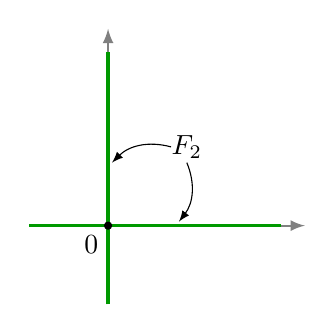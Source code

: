 \begin{tikzpicture}

      \draw[->,>=latex,thick, gray] (-1,0)--(2.5,0); % node[below,black] {$x$};
       \draw[->,>=latex,thick, gray] (0,-1)--(0,2.5); % node[right,black] {$y$};

       \draw[very thick,green!60!black] (-1,0)--(2.2,0);
       \draw[very thick,green!60!black] (0,-1)--(0,2.2);

      \node[black] at ( 1,1) {$F_2$};
      \draw[->,>=latex] (1,0.8)  to[bend left] (0.9,0.05);
      \draw[->,>=latex] (0.8,1)  to[bend right] (0.05,0.8);

         \fill (0,0) circle (1.5pt);
         \node[below left] at (0,0) {$0$};
\end{tikzpicture}
